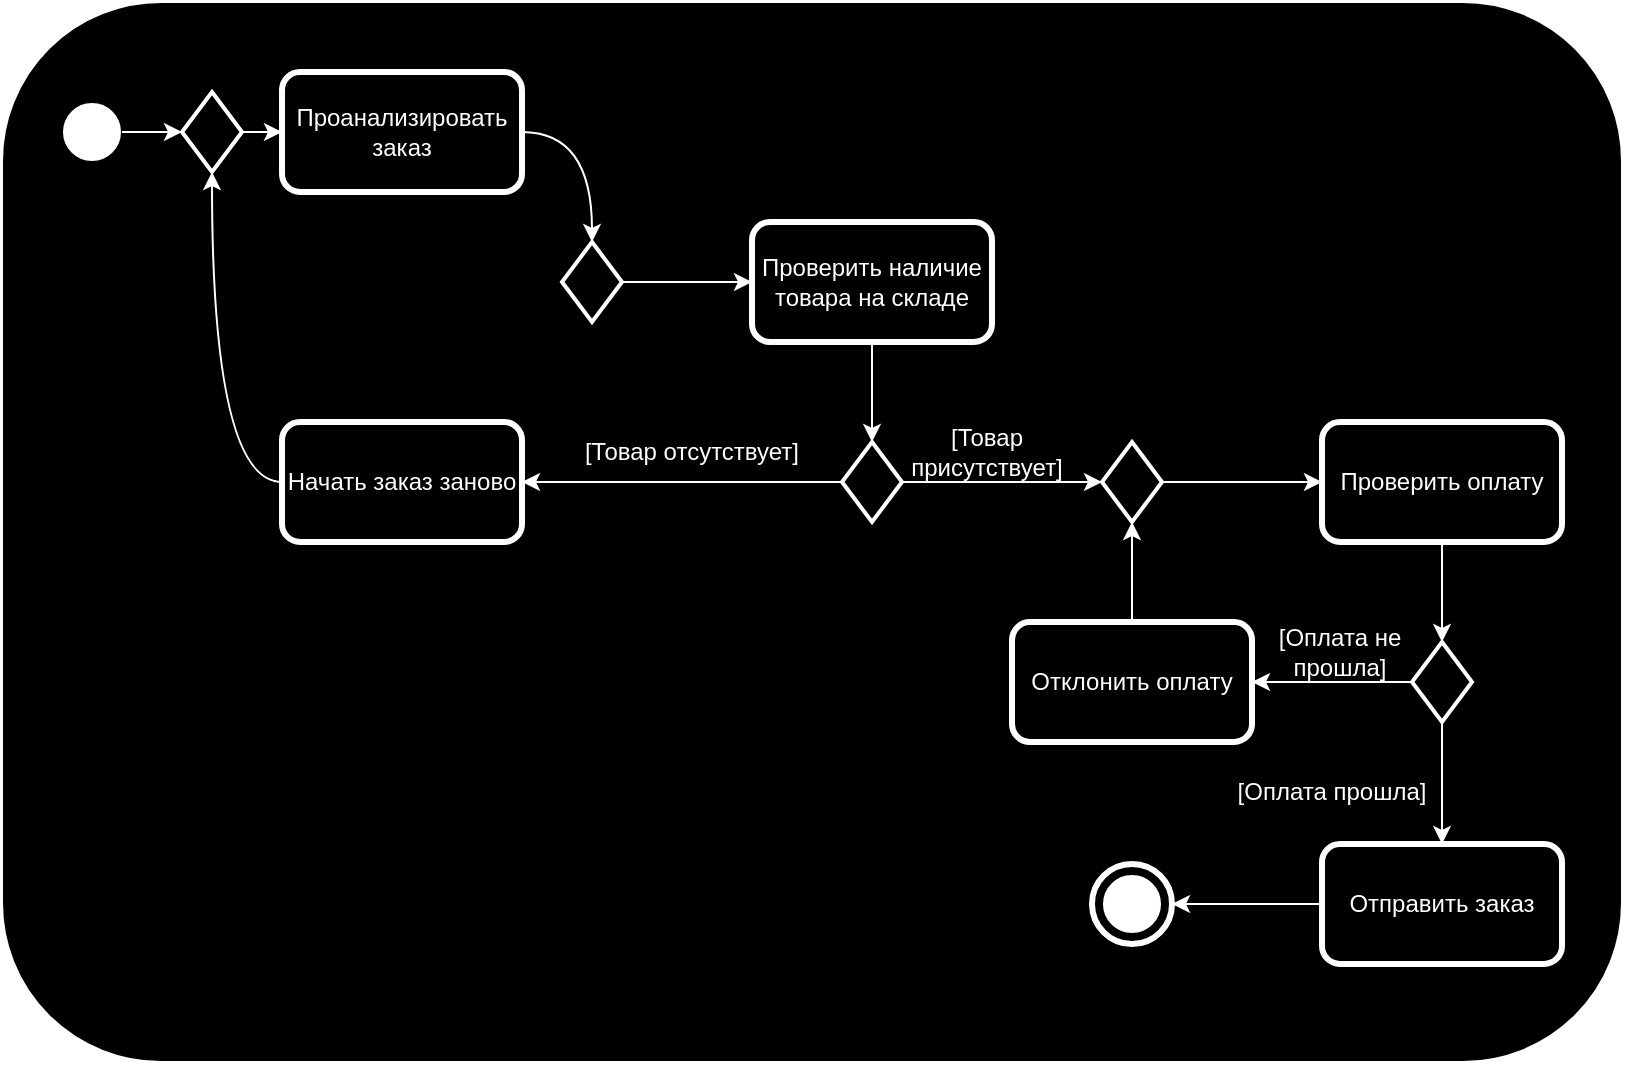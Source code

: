 <mxfile version="24.4.13" type="device">
  <diagram id="C5RBs43oDa-KdzZeNtuy" name="Page-1">
    <mxGraphModel dx="1173" dy="671" grid="1" gridSize="10" guides="1" tooltips="1" connect="1" arrows="1" fold="1" page="1" pageScale="1" pageWidth="827" pageHeight="1169" math="0" shadow="0">
      <root>
        <mxCell id="WIyWlLk6GJQsqaUBKTNV-0" />
        <mxCell id="WIyWlLk6GJQsqaUBKTNV-1" parent="WIyWlLk6GJQsqaUBKTNV-0" />
        <mxCell id="ut6s2wXP7T1YypfvQDY1-1" value="" style="rounded=1;whiteSpace=wrap;html=1;strokeColor=#ffffff;fillColor=#000000;" vertex="1" parent="WIyWlLk6GJQsqaUBKTNV-1">
          <mxGeometry x="10" y="20" width="810" height="530" as="geometry" />
        </mxCell>
        <mxCell id="ut6s2wXP7T1YypfvQDY1-0" value="" style="ellipse;whiteSpace=wrap;html=1;aspect=fixed;" vertex="1" parent="WIyWlLk6GJQsqaUBKTNV-1">
          <mxGeometry x="40" y="70" width="30" height="30" as="geometry" />
        </mxCell>
        <mxCell id="ut6s2wXP7T1YypfvQDY1-7" style="edgeStyle=orthogonalEdgeStyle;rounded=0;orthogonalLoop=1;jettySize=auto;html=1;exitX=1;exitY=0.5;exitDx=0;exitDy=0;entryX=0.5;entryY=0;entryDx=0;entryDy=0;curved=1;strokeColor=#FFFFFF;" edge="1" parent="WIyWlLk6GJQsqaUBKTNV-1" source="ut6s2wXP7T1YypfvQDY1-2" target="ut6s2wXP7T1YypfvQDY1-5">
          <mxGeometry relative="1" as="geometry" />
        </mxCell>
        <mxCell id="ut6s2wXP7T1YypfvQDY1-2" value="&lt;font color=&quot;#ffffff&quot;&gt;Проанализировать заказ&lt;/font&gt;" style="rounded=1;whiteSpace=wrap;html=1;strokeColor=#FFFFFF;fillColor=#000000;strokeWidth=3;" vertex="1" parent="WIyWlLk6GJQsqaUBKTNV-1">
          <mxGeometry x="150" y="55" width="120" height="60" as="geometry" />
        </mxCell>
        <mxCell id="ut6s2wXP7T1YypfvQDY1-4" value="" style="endArrow=classic;html=1;rounded=0;strokeColor=#FFFFFF;exitX=1;exitY=0.5;exitDx=0;exitDy=0;entryX=0;entryY=0.5;entryDx=0;entryDy=0;" edge="1" parent="WIyWlLk6GJQsqaUBKTNV-1" source="ut6s2wXP7T1YypfvQDY1-21" target="ut6s2wXP7T1YypfvQDY1-2">
          <mxGeometry width="50" height="50" relative="1" as="geometry">
            <mxPoint x="390" y="350" as="sourcePoint" />
            <mxPoint x="440" y="300" as="targetPoint" />
          </mxGeometry>
        </mxCell>
        <mxCell id="ut6s2wXP7T1YypfvQDY1-5" value="" style="rhombus;whiteSpace=wrap;html=1;strokeColor=#FFFFFF;strokeWidth=2;fillColor=#000000;" vertex="1" parent="WIyWlLk6GJQsqaUBKTNV-1">
          <mxGeometry x="290" y="140" width="30" height="40" as="geometry" />
        </mxCell>
        <mxCell id="ut6s2wXP7T1YypfvQDY1-9" value="&lt;font color=&quot;#ffffff&quot;&gt;Проверить наличие товара на складе&lt;/font&gt;" style="rounded=1;whiteSpace=wrap;html=1;strokeColor=#FFFFFF;fillColor=#000000;strokeWidth=3;" vertex="1" parent="WIyWlLk6GJQsqaUBKTNV-1">
          <mxGeometry x="385" y="130" width="120" height="60" as="geometry" />
        </mxCell>
        <mxCell id="ut6s2wXP7T1YypfvQDY1-11" value="&lt;font color=&quot;#ffffff&quot;&gt;Начать заказ заново&lt;/font&gt;" style="rounded=1;whiteSpace=wrap;html=1;strokeColor=#FFFFFF;fillColor=#000000;strokeWidth=3;" vertex="1" parent="WIyWlLk6GJQsqaUBKTNV-1">
          <mxGeometry x="150" y="230" width="120" height="60" as="geometry" />
        </mxCell>
        <mxCell id="ut6s2wXP7T1YypfvQDY1-12" value="&lt;font color=&quot;#ffffff&quot;&gt;Проверить оплату&lt;/font&gt;" style="rounded=1;whiteSpace=wrap;html=1;strokeColor=#FFFFFF;fillColor=#000000;strokeWidth=3;" vertex="1" parent="WIyWlLk6GJQsqaUBKTNV-1">
          <mxGeometry x="670" y="230" width="120" height="60" as="geometry" />
        </mxCell>
        <mxCell id="ut6s2wXP7T1YypfvQDY1-13" value="&lt;font color=&quot;#ffffff&quot;&gt;Отклонить оплату&lt;/font&gt;" style="rounded=1;whiteSpace=wrap;html=1;strokeColor=#FFFFFF;fillColor=#000000;strokeWidth=3;glass=0;shadow=0;" vertex="1" parent="WIyWlLk6GJQsqaUBKTNV-1">
          <mxGeometry x="515" y="330" width="120" height="60" as="geometry" />
        </mxCell>
        <mxCell id="ut6s2wXP7T1YypfvQDY1-14" value="&lt;font color=&quot;#ffffff&quot;&gt;Отправить заказ&lt;/font&gt;" style="rounded=1;whiteSpace=wrap;html=1;strokeColor=#FFFFFF;fillColor=#000000;strokeWidth=3;" vertex="1" parent="WIyWlLk6GJQsqaUBKTNV-1">
          <mxGeometry x="670" y="441" width="120" height="60" as="geometry" />
        </mxCell>
        <mxCell id="ut6s2wXP7T1YypfvQDY1-15" style="edgeStyle=orthogonalEdgeStyle;rounded=0;orthogonalLoop=1;jettySize=auto;html=1;exitX=1;exitY=0.5;exitDx=0;exitDy=0;entryX=0;entryY=0.5;entryDx=0;entryDy=0;curved=1;strokeColor=#FFFFFF;" edge="1" parent="WIyWlLk6GJQsqaUBKTNV-1" source="ut6s2wXP7T1YypfvQDY1-5" target="ut6s2wXP7T1YypfvQDY1-9">
          <mxGeometry relative="1" as="geometry">
            <mxPoint x="300" y="95" as="sourcePoint" />
            <mxPoint x="355" y="190" as="targetPoint" />
          </mxGeometry>
        </mxCell>
        <mxCell id="ut6s2wXP7T1YypfvQDY1-16" value="" style="rhombus;whiteSpace=wrap;html=1;strokeColor=#FFFFFF;strokeWidth=2;fillColor=#000000;" vertex="1" parent="WIyWlLk6GJQsqaUBKTNV-1">
          <mxGeometry x="430" y="240" width="30" height="40" as="geometry" />
        </mxCell>
        <mxCell id="ut6s2wXP7T1YypfvQDY1-17" style="edgeStyle=orthogonalEdgeStyle;rounded=0;orthogonalLoop=1;jettySize=auto;html=1;exitX=0.5;exitY=1;exitDx=0;exitDy=0;entryX=0.5;entryY=0;entryDx=0;entryDy=0;curved=1;strokeColor=#FFFFFF;" edge="1" parent="WIyWlLk6GJQsqaUBKTNV-1" source="ut6s2wXP7T1YypfvQDY1-9" target="ut6s2wXP7T1YypfvQDY1-16">
          <mxGeometry relative="1" as="geometry">
            <mxPoint x="370" y="170" as="sourcePoint" />
            <mxPoint x="440" y="170" as="targetPoint" />
          </mxGeometry>
        </mxCell>
        <mxCell id="ut6s2wXP7T1YypfvQDY1-18" value="&lt;font color=&quot;#ffffff&quot;&gt;[Товар отсутствует]&lt;/font&gt;" style="text;html=1;align=center;verticalAlign=middle;whiteSpace=wrap;rounded=0;" vertex="1" parent="WIyWlLk6GJQsqaUBKTNV-1">
          <mxGeometry x="300" y="230" width="110" height="30" as="geometry" />
        </mxCell>
        <mxCell id="ut6s2wXP7T1YypfvQDY1-20" style="edgeStyle=orthogonalEdgeStyle;rounded=0;orthogonalLoop=1;jettySize=auto;html=1;exitX=0;exitY=0.5;exitDx=0;exitDy=0;entryX=1;entryY=0.5;entryDx=0;entryDy=0;curved=1;strokeColor=#FFFFFF;" edge="1" parent="WIyWlLk6GJQsqaUBKTNV-1" source="ut6s2wXP7T1YypfvQDY1-16" target="ut6s2wXP7T1YypfvQDY1-11">
          <mxGeometry relative="1" as="geometry">
            <mxPoint x="370" y="170" as="sourcePoint" />
            <mxPoint x="320" y="260" as="targetPoint" />
          </mxGeometry>
        </mxCell>
        <mxCell id="ut6s2wXP7T1YypfvQDY1-21" value="" style="rhombus;whiteSpace=wrap;html=1;strokeColor=#FFFFFF;strokeWidth=2;fillColor=#000000;" vertex="1" parent="WIyWlLk6GJQsqaUBKTNV-1">
          <mxGeometry x="100" y="65" width="30" height="40" as="geometry" />
        </mxCell>
        <mxCell id="ut6s2wXP7T1YypfvQDY1-22" value="" style="endArrow=classic;html=1;rounded=0;strokeColor=#FFFFFF;exitX=1;exitY=0.5;exitDx=0;exitDy=0;entryX=0;entryY=0.5;entryDx=0;entryDy=0;" edge="1" parent="WIyWlLk6GJQsqaUBKTNV-1" source="ut6s2wXP7T1YypfvQDY1-0" target="ut6s2wXP7T1YypfvQDY1-21">
          <mxGeometry width="50" height="50" relative="1" as="geometry">
            <mxPoint x="140" y="95" as="sourcePoint" />
            <mxPoint x="180" y="95" as="targetPoint" />
          </mxGeometry>
        </mxCell>
        <mxCell id="ut6s2wXP7T1YypfvQDY1-24" style="edgeStyle=orthogonalEdgeStyle;rounded=0;orthogonalLoop=1;jettySize=auto;html=1;exitX=0;exitY=0.5;exitDx=0;exitDy=0;entryX=0.5;entryY=1;entryDx=0;entryDy=0;curved=1;strokeColor=#FFFFFF;" edge="1" parent="WIyWlLk6GJQsqaUBKTNV-1" source="ut6s2wXP7T1YypfvQDY1-11" target="ut6s2wXP7T1YypfvQDY1-21">
          <mxGeometry relative="1" as="geometry">
            <mxPoint x="485" y="270" as="sourcePoint" />
            <mxPoint x="370" y="270" as="targetPoint" />
            <Array as="points">
              <mxPoint x="115" y="260" />
            </Array>
          </mxGeometry>
        </mxCell>
        <mxCell id="ut6s2wXP7T1YypfvQDY1-25" value="&lt;font color=&quot;#ffffff&quot;&gt;[Товар присутствует]&lt;/font&gt;" style="text;html=1;align=center;verticalAlign=middle;whiteSpace=wrap;rounded=0;" vertex="1" parent="WIyWlLk6GJQsqaUBKTNV-1">
          <mxGeometry x="445" y="230" width="115" height="30" as="geometry" />
        </mxCell>
        <mxCell id="ut6s2wXP7T1YypfvQDY1-26" style="edgeStyle=orthogonalEdgeStyle;rounded=0;orthogonalLoop=1;jettySize=auto;html=1;exitX=1;exitY=0.5;exitDx=0;exitDy=0;curved=1;strokeColor=#FFFFFF;entryX=0;entryY=0.5;entryDx=0;entryDy=0;" edge="1" parent="WIyWlLk6GJQsqaUBKTNV-1" source="ut6s2wXP7T1YypfvQDY1-16" target="ut6s2wXP7T1YypfvQDY1-32">
          <mxGeometry relative="1" as="geometry">
            <mxPoint x="485" y="270" as="sourcePoint" />
            <mxPoint x="580" y="260" as="targetPoint" />
          </mxGeometry>
        </mxCell>
        <mxCell id="ut6s2wXP7T1YypfvQDY1-28" value="" style="rhombus;whiteSpace=wrap;html=1;strokeColor=#FFFFFF;strokeWidth=2;fillColor=#000000;" vertex="1" parent="WIyWlLk6GJQsqaUBKTNV-1">
          <mxGeometry x="715" y="340" width="30" height="40" as="geometry" />
        </mxCell>
        <mxCell id="ut6s2wXP7T1YypfvQDY1-29" style="edgeStyle=orthogonalEdgeStyle;rounded=0;orthogonalLoop=1;jettySize=auto;html=1;exitX=0.5;exitY=1;exitDx=0;exitDy=0;entryX=0.5;entryY=0;entryDx=0;entryDy=0;curved=1;strokeColor=#FFFFFF;" edge="1" parent="WIyWlLk6GJQsqaUBKTNV-1" source="ut6s2wXP7T1YypfvQDY1-12" target="ut6s2wXP7T1YypfvQDY1-28">
          <mxGeometry relative="1" as="geometry">
            <mxPoint x="515" y="270" as="sourcePoint" />
            <mxPoint x="640" y="270" as="targetPoint" />
          </mxGeometry>
        </mxCell>
        <mxCell id="ut6s2wXP7T1YypfvQDY1-30" style="edgeStyle=orthogonalEdgeStyle;rounded=0;orthogonalLoop=1;jettySize=auto;html=1;exitX=0;exitY=0.5;exitDx=0;exitDy=0;entryX=1;entryY=0.5;entryDx=0;entryDy=0;curved=1;strokeColor=#FFFFFF;" edge="1" parent="WIyWlLk6GJQsqaUBKTNV-1" source="ut6s2wXP7T1YypfvQDY1-28" target="ut6s2wXP7T1YypfvQDY1-13">
          <mxGeometry relative="1" as="geometry">
            <mxPoint x="515" y="270" as="sourcePoint" />
            <mxPoint x="640" y="270" as="targetPoint" />
          </mxGeometry>
        </mxCell>
        <mxCell id="ut6s2wXP7T1YypfvQDY1-31" value="&lt;font color=&quot;#ffffff&quot;&gt;[Оплата не прошла]&lt;/font&gt;" style="text;html=1;align=center;verticalAlign=middle;whiteSpace=wrap;rounded=0;" vertex="1" parent="WIyWlLk6GJQsqaUBKTNV-1">
          <mxGeometry x="624" y="330" width="110" height="30" as="geometry" />
        </mxCell>
        <mxCell id="ut6s2wXP7T1YypfvQDY1-32" value="" style="rhombus;whiteSpace=wrap;html=1;strokeColor=#FFFFFF;strokeWidth=2;fillColor=#000000;" vertex="1" parent="WIyWlLk6GJQsqaUBKTNV-1">
          <mxGeometry x="560" y="240" width="30" height="40" as="geometry" />
        </mxCell>
        <mxCell id="ut6s2wXP7T1YypfvQDY1-33" style="edgeStyle=orthogonalEdgeStyle;rounded=0;orthogonalLoop=1;jettySize=auto;html=1;exitX=1;exitY=0.5;exitDx=0;exitDy=0;curved=1;strokeColor=#FFFFFF;entryX=0;entryY=0.5;entryDx=0;entryDy=0;" edge="1" parent="WIyWlLk6GJQsqaUBKTNV-1" source="ut6s2wXP7T1YypfvQDY1-32" target="ut6s2wXP7T1YypfvQDY1-12">
          <mxGeometry relative="1" as="geometry">
            <mxPoint x="515" y="270" as="sourcePoint" />
            <mxPoint x="590" y="270" as="targetPoint" />
          </mxGeometry>
        </mxCell>
        <mxCell id="ut6s2wXP7T1YypfvQDY1-34" style="edgeStyle=orthogonalEdgeStyle;rounded=0;orthogonalLoop=1;jettySize=auto;html=1;exitX=0.5;exitY=0;exitDx=0;exitDy=0;curved=1;strokeColor=#FFFFFF;entryX=0.5;entryY=1;entryDx=0;entryDy=0;" edge="1" parent="WIyWlLk6GJQsqaUBKTNV-1" source="ut6s2wXP7T1YypfvQDY1-13" target="ut6s2wXP7T1YypfvQDY1-32">
          <mxGeometry relative="1" as="geometry">
            <mxPoint x="590" y="270" as="sourcePoint" />
            <mxPoint x="680" y="270" as="targetPoint" />
          </mxGeometry>
        </mxCell>
        <mxCell id="ut6s2wXP7T1YypfvQDY1-35" style="edgeStyle=orthogonalEdgeStyle;rounded=0;orthogonalLoop=1;jettySize=auto;html=1;exitX=0.5;exitY=1;exitDx=0;exitDy=0;curved=1;strokeColor=#FFFFFF;entryX=0.5;entryY=0;entryDx=0;entryDy=0;" edge="1" parent="WIyWlLk6GJQsqaUBKTNV-1" source="ut6s2wXP7T1YypfvQDY1-28" target="ut6s2wXP7T1YypfvQDY1-14">
          <mxGeometry relative="1" as="geometry">
            <mxPoint x="590" y="270" as="sourcePoint" />
            <mxPoint x="680" y="270" as="targetPoint" />
          </mxGeometry>
        </mxCell>
        <mxCell id="ut6s2wXP7T1YypfvQDY1-36" value="&lt;font color=&quot;#ffffff&quot;&gt;[Оплата прошла]&lt;/font&gt;" style="text;html=1;align=center;verticalAlign=middle;whiteSpace=wrap;rounded=0;" vertex="1" parent="WIyWlLk6GJQsqaUBKTNV-1">
          <mxGeometry x="620" y="400" width="110" height="30" as="geometry" />
        </mxCell>
        <mxCell id="ut6s2wXP7T1YypfvQDY1-37" value="" style="ellipse;whiteSpace=wrap;html=1;aspect=fixed;strokeColor=#FFFFFF;strokeWidth=3;fillColor=#000000;" vertex="1" parent="WIyWlLk6GJQsqaUBKTNV-1">
          <mxGeometry x="555" y="451" width="40" height="40" as="geometry" />
        </mxCell>
        <mxCell id="ut6s2wXP7T1YypfvQDY1-38" value="" style="ellipse;whiteSpace=wrap;html=1;aspect=fixed;" vertex="1" parent="WIyWlLk6GJQsqaUBKTNV-1">
          <mxGeometry x="560" y="456" width="30" height="30" as="geometry" />
        </mxCell>
        <mxCell id="ut6s2wXP7T1YypfvQDY1-39" style="edgeStyle=orthogonalEdgeStyle;rounded=0;orthogonalLoop=1;jettySize=auto;html=1;exitX=0;exitY=0.5;exitDx=0;exitDy=0;entryX=1;entryY=0.5;entryDx=0;entryDy=0;curved=1;strokeColor=#FFFFFF;" edge="1" parent="WIyWlLk6GJQsqaUBKTNV-1" source="ut6s2wXP7T1YypfvQDY1-14" target="ut6s2wXP7T1YypfvQDY1-37">
          <mxGeometry relative="1" as="geometry">
            <mxPoint x="740" y="300" as="sourcePoint" />
            <mxPoint x="740" y="350" as="targetPoint" />
          </mxGeometry>
        </mxCell>
      </root>
    </mxGraphModel>
  </diagram>
</mxfile>

